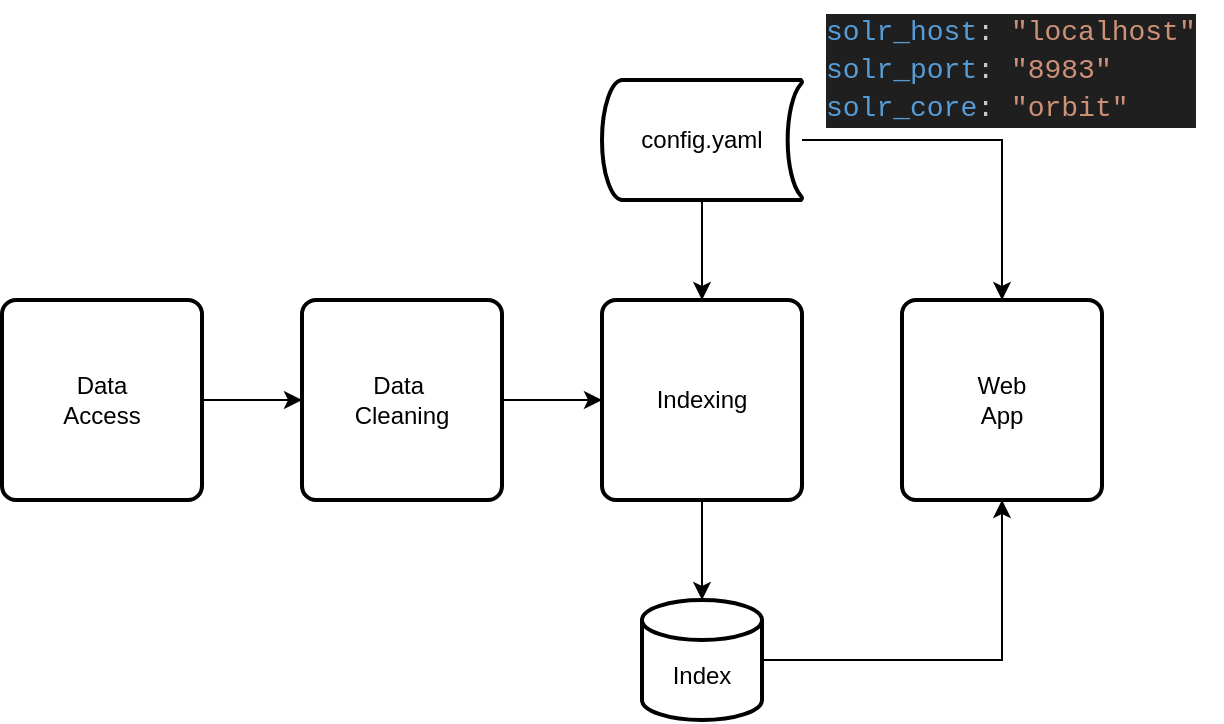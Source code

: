 <mxfile version="27.1.6">
  <diagram name="Page-1" id="x1o-AzML4x3Tj9acMHFn">
    <mxGraphModel dx="1042" dy="622" grid="1" gridSize="10" guides="1" tooltips="1" connect="1" arrows="1" fold="1" page="1" pageScale="1" pageWidth="827" pageHeight="1169" math="0" shadow="0">
      <root>
        <mxCell id="0" />
        <mxCell id="1" parent="0" />
        <mxCell id="5gtZXPoUMevkfjbRZBXn-5" value="" style="edgeStyle=orthogonalEdgeStyle;rounded=0;orthogonalLoop=1;jettySize=auto;html=1;" edge="1" parent="1" source="5gtZXPoUMevkfjbRZBXn-1" target="5gtZXPoUMevkfjbRZBXn-2">
          <mxGeometry relative="1" as="geometry" />
        </mxCell>
        <mxCell id="5gtZXPoUMevkfjbRZBXn-1" value="Data&lt;div&gt;Access&lt;/div&gt;" style="rounded=1;whiteSpace=wrap;html=1;absoluteArcSize=1;arcSize=14;strokeWidth=2;" vertex="1" parent="1">
          <mxGeometry x="30" y="220" width="100" height="100" as="geometry" />
        </mxCell>
        <mxCell id="5gtZXPoUMevkfjbRZBXn-6" value="" style="edgeStyle=orthogonalEdgeStyle;rounded=0;orthogonalLoop=1;jettySize=auto;html=1;" edge="1" parent="1" source="5gtZXPoUMevkfjbRZBXn-2" target="5gtZXPoUMevkfjbRZBXn-3">
          <mxGeometry relative="1" as="geometry" />
        </mxCell>
        <mxCell id="5gtZXPoUMevkfjbRZBXn-2" value="Data&amp;nbsp;&lt;div&gt;Cleaning&lt;/div&gt;" style="rounded=1;whiteSpace=wrap;html=1;absoluteArcSize=1;arcSize=14;strokeWidth=2;" vertex="1" parent="1">
          <mxGeometry x="180" y="220" width="100" height="100" as="geometry" />
        </mxCell>
        <mxCell id="5gtZXPoUMevkfjbRZBXn-9" value="" style="edgeStyle=orthogonalEdgeStyle;rounded=0;orthogonalLoop=1;jettySize=auto;html=1;" edge="1" parent="1" source="5gtZXPoUMevkfjbRZBXn-3" target="5gtZXPoUMevkfjbRZBXn-8">
          <mxGeometry relative="1" as="geometry" />
        </mxCell>
        <mxCell id="5gtZXPoUMevkfjbRZBXn-3" value="Indexing" style="rounded=1;whiteSpace=wrap;html=1;absoluteArcSize=1;arcSize=14;strokeWidth=2;" vertex="1" parent="1">
          <mxGeometry x="330" y="220" width="100" height="100" as="geometry" />
        </mxCell>
        <mxCell id="5gtZXPoUMevkfjbRZBXn-4" value="Web&lt;div&gt;App&lt;/div&gt;" style="rounded=1;whiteSpace=wrap;html=1;absoluteArcSize=1;arcSize=14;strokeWidth=2;" vertex="1" parent="1">
          <mxGeometry x="480" y="220" width="100" height="100" as="geometry" />
        </mxCell>
        <mxCell id="5gtZXPoUMevkfjbRZBXn-10" style="edgeStyle=orthogonalEdgeStyle;rounded=0;orthogonalLoop=1;jettySize=auto;html=1;entryX=0.5;entryY=1;entryDx=0;entryDy=0;" edge="1" parent="1" source="5gtZXPoUMevkfjbRZBXn-8" target="5gtZXPoUMevkfjbRZBXn-4">
          <mxGeometry relative="1" as="geometry" />
        </mxCell>
        <mxCell id="5gtZXPoUMevkfjbRZBXn-8" value="&lt;div&gt;&lt;br&gt;&lt;/div&gt;Index" style="strokeWidth=2;html=1;shape=mxgraph.flowchart.database;whiteSpace=wrap;" vertex="1" parent="1">
          <mxGeometry x="350" y="370" width="60" height="60" as="geometry" />
        </mxCell>
        <mxCell id="5gtZXPoUMevkfjbRZBXn-13" value="" style="edgeStyle=orthogonalEdgeStyle;rounded=0;orthogonalLoop=1;jettySize=auto;html=1;" edge="1" parent="1" source="5gtZXPoUMevkfjbRZBXn-12" target="5gtZXPoUMevkfjbRZBXn-3">
          <mxGeometry relative="1" as="geometry" />
        </mxCell>
        <mxCell id="5gtZXPoUMevkfjbRZBXn-14" style="edgeStyle=orthogonalEdgeStyle;rounded=0;orthogonalLoop=1;jettySize=auto;html=1;entryX=0.5;entryY=0;entryDx=0;entryDy=0;" edge="1" parent="1" source="5gtZXPoUMevkfjbRZBXn-12" target="5gtZXPoUMevkfjbRZBXn-4">
          <mxGeometry relative="1" as="geometry" />
        </mxCell>
        <mxCell id="5gtZXPoUMevkfjbRZBXn-12" value="config.yaml" style="strokeWidth=2;html=1;shape=mxgraph.flowchart.stored_data;whiteSpace=wrap;" vertex="1" parent="1">
          <mxGeometry x="330" y="110" width="100" height="60" as="geometry" />
        </mxCell>
        <mxCell id="5gtZXPoUMevkfjbRZBXn-15" value="&lt;div style=&quot;color: #cccccc;background-color: #1f1f1f;font-family: Consolas, &#39;Courier New&#39;, monospace;font-weight: normal;font-size: 14px;line-height: 19px;white-space: pre;&quot;&gt;&lt;div&gt;&lt;span style=&quot;color: #569cd6;&quot;&gt;solr_host&lt;/span&gt;&lt;span style=&quot;color: #cccccc;&quot;&gt;: &lt;/span&gt;&lt;span style=&quot;color: #ce9178;&quot;&gt;&quot;localhost&quot;&lt;/span&gt;&lt;/div&gt;&lt;div&gt;&lt;span style=&quot;color: #569cd6;&quot;&gt;solr_port&lt;/span&gt;&lt;span style=&quot;color: #cccccc;&quot;&gt;: &lt;/span&gt;&lt;span style=&quot;color: #ce9178;&quot;&gt;&quot;8983&quot;&lt;/span&gt;&lt;/div&gt;&lt;div&gt;&lt;span style=&quot;color: #569cd6;&quot;&gt;solr_core&lt;/span&gt;&lt;span style=&quot;color: #cccccc;&quot;&gt;: &lt;/span&gt;&lt;span style=&quot;color: #ce9178;&quot;&gt;&quot;orbit&quot;&lt;/span&gt;&lt;/div&gt;&lt;/div&gt;" style="text;whiteSpace=wrap;html=1;" vertex="1" parent="1">
          <mxGeometry x="440" y="70" width="200" height="80" as="geometry" />
        </mxCell>
      </root>
    </mxGraphModel>
  </diagram>
</mxfile>

